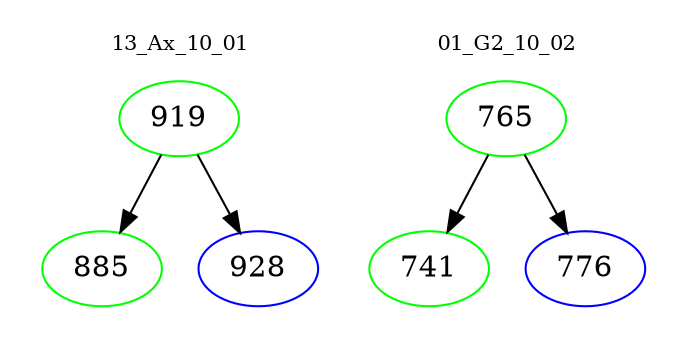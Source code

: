 digraph{
subgraph cluster_0 {
color = white
label = "13_Ax_10_01";
fontsize=10;
T0_919 [label="919", color="green"]
T0_919 -> T0_885 [color="black"]
T0_885 [label="885", color="green"]
T0_919 -> T0_928 [color="black"]
T0_928 [label="928", color="blue"]
}
subgraph cluster_1 {
color = white
label = "01_G2_10_02";
fontsize=10;
T1_765 [label="765", color="green"]
T1_765 -> T1_741 [color="black"]
T1_741 [label="741", color="green"]
T1_765 -> T1_776 [color="black"]
T1_776 [label="776", color="blue"]
}
}
